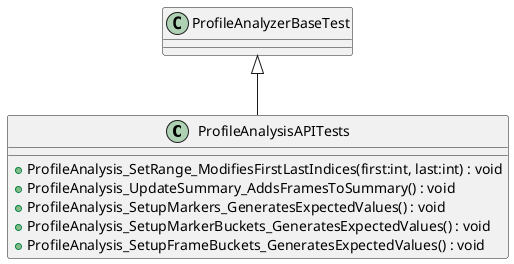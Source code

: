 @startuml
class ProfileAnalysisAPITests {
    + ProfileAnalysis_SetRange_ModifiesFirstLastIndices(first:int, last:int) : void
    + ProfileAnalysis_UpdateSummary_AddsFramesToSummary() : void
    + ProfileAnalysis_SetupMarkers_GeneratesExpectedValues() : void
    + ProfileAnalysis_SetupMarkerBuckets_GeneratesExpectedValues() : void
    + ProfileAnalysis_SetupFrameBuckets_GeneratesExpectedValues() : void
}
ProfileAnalyzerBaseTest <|-- ProfileAnalysisAPITests
@enduml
